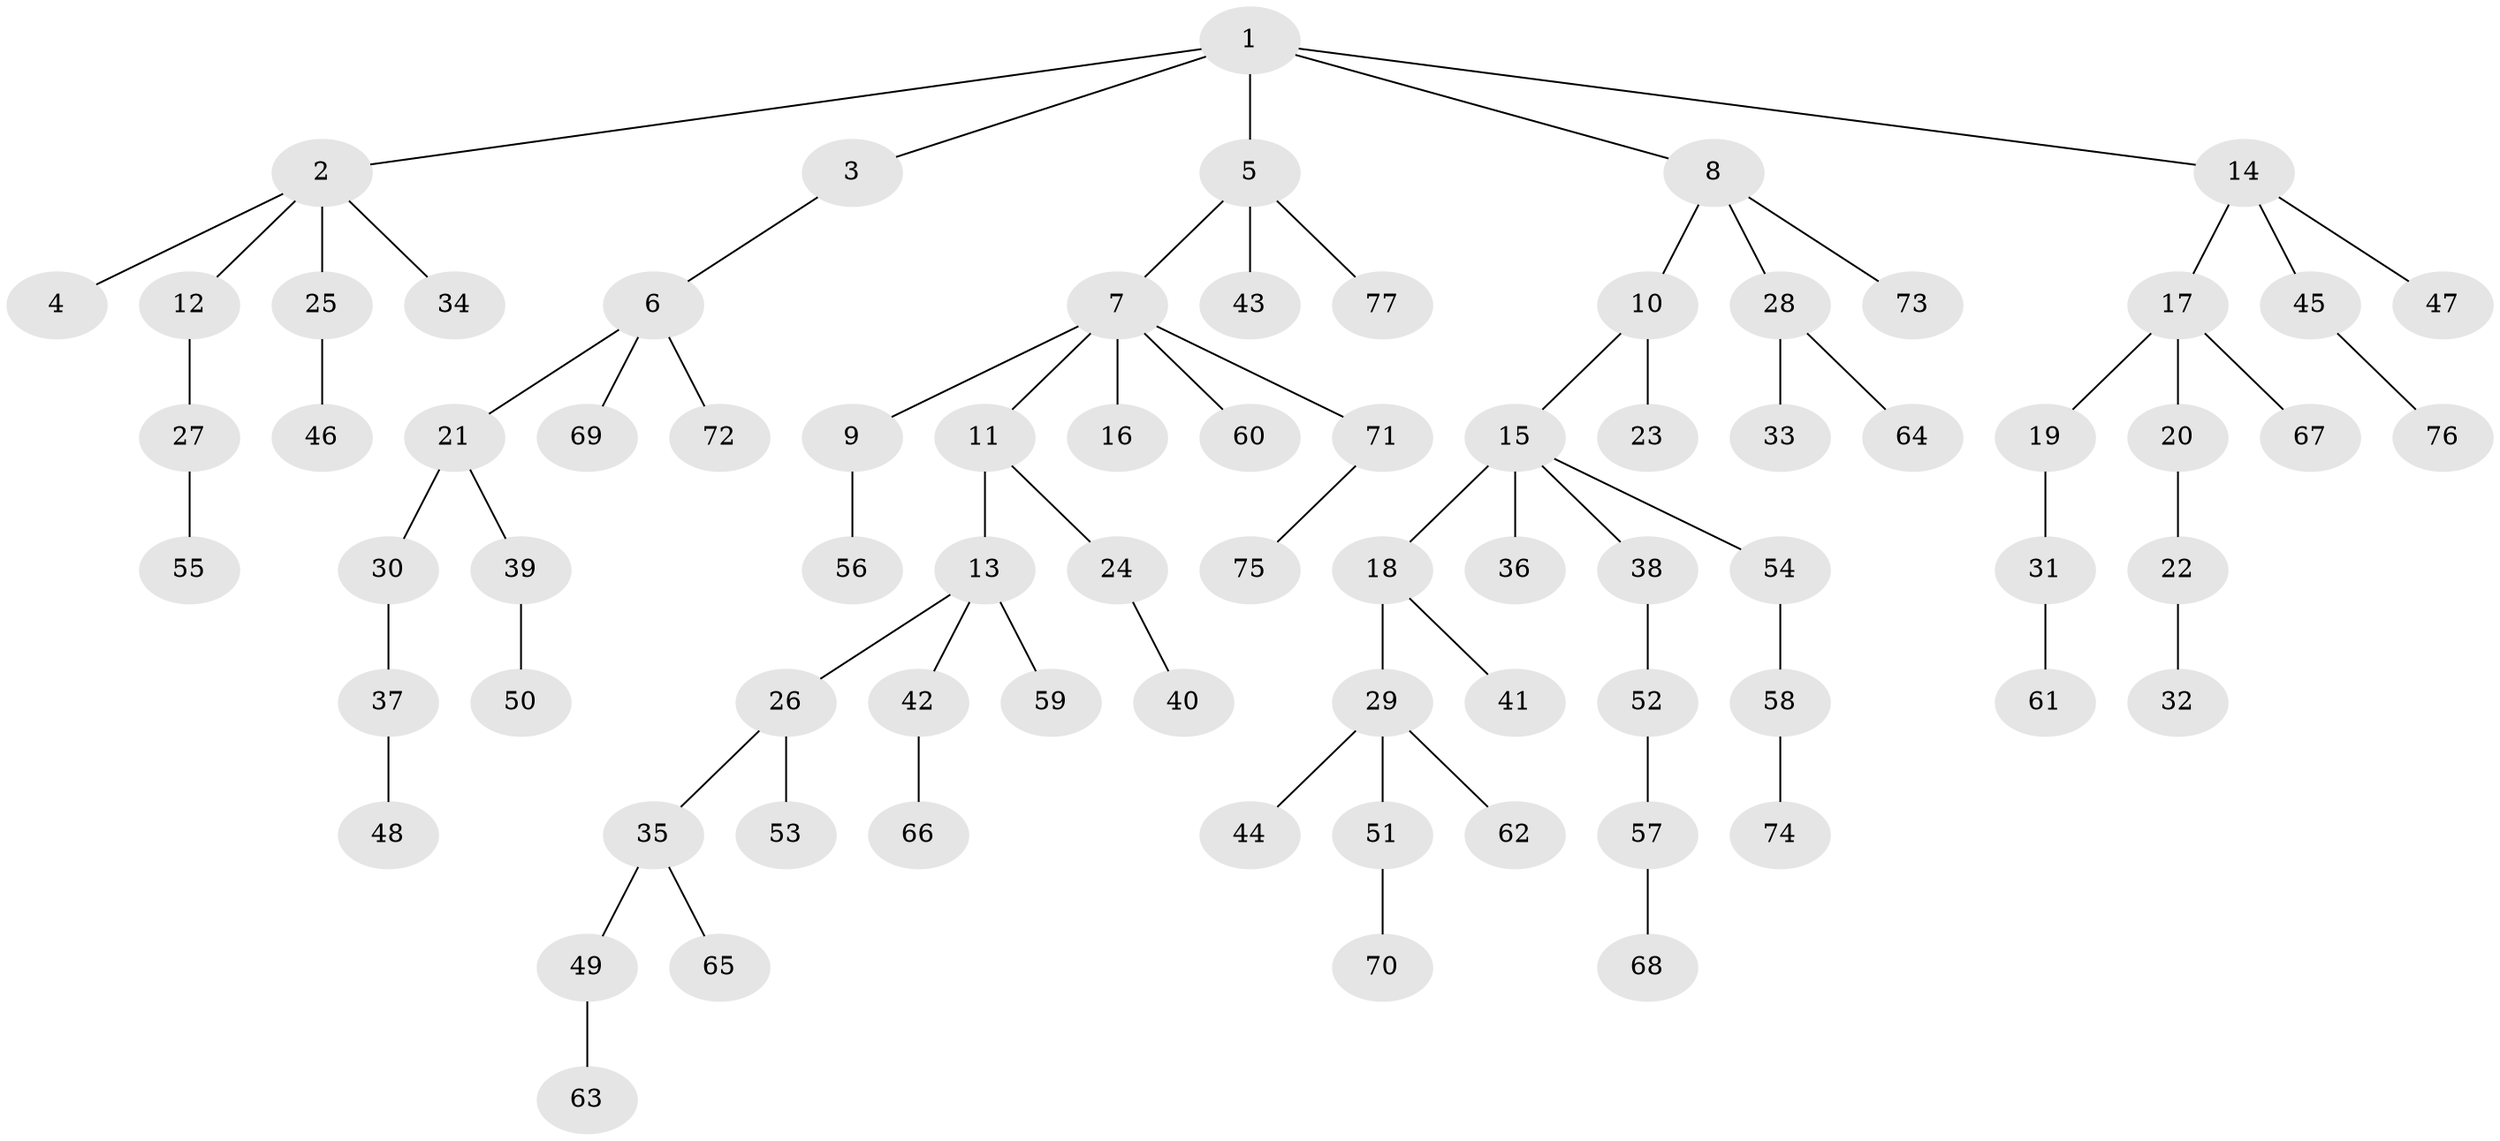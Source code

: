 // coarse degree distribution, {14: 0.03333333333333333, 4: 0.03333333333333333, 1: 0.7333333333333333, 2: 0.06666666666666667, 5: 0.03333333333333333, 3: 0.1}
// Generated by graph-tools (version 1.1) at 2025/19/03/04/25 18:19:04]
// undirected, 77 vertices, 76 edges
graph export_dot {
graph [start="1"]
  node [color=gray90,style=filled];
  1;
  2;
  3;
  4;
  5;
  6;
  7;
  8;
  9;
  10;
  11;
  12;
  13;
  14;
  15;
  16;
  17;
  18;
  19;
  20;
  21;
  22;
  23;
  24;
  25;
  26;
  27;
  28;
  29;
  30;
  31;
  32;
  33;
  34;
  35;
  36;
  37;
  38;
  39;
  40;
  41;
  42;
  43;
  44;
  45;
  46;
  47;
  48;
  49;
  50;
  51;
  52;
  53;
  54;
  55;
  56;
  57;
  58;
  59;
  60;
  61;
  62;
  63;
  64;
  65;
  66;
  67;
  68;
  69;
  70;
  71;
  72;
  73;
  74;
  75;
  76;
  77;
  1 -- 2;
  1 -- 3;
  1 -- 5;
  1 -- 8;
  1 -- 14;
  2 -- 4;
  2 -- 12;
  2 -- 25;
  2 -- 34;
  3 -- 6;
  5 -- 7;
  5 -- 43;
  5 -- 77;
  6 -- 21;
  6 -- 69;
  6 -- 72;
  7 -- 9;
  7 -- 11;
  7 -- 16;
  7 -- 60;
  7 -- 71;
  8 -- 10;
  8 -- 28;
  8 -- 73;
  9 -- 56;
  10 -- 15;
  10 -- 23;
  11 -- 13;
  11 -- 24;
  12 -- 27;
  13 -- 26;
  13 -- 42;
  13 -- 59;
  14 -- 17;
  14 -- 45;
  14 -- 47;
  15 -- 18;
  15 -- 36;
  15 -- 38;
  15 -- 54;
  17 -- 19;
  17 -- 20;
  17 -- 67;
  18 -- 29;
  18 -- 41;
  19 -- 31;
  20 -- 22;
  21 -- 30;
  21 -- 39;
  22 -- 32;
  24 -- 40;
  25 -- 46;
  26 -- 35;
  26 -- 53;
  27 -- 55;
  28 -- 33;
  28 -- 64;
  29 -- 44;
  29 -- 51;
  29 -- 62;
  30 -- 37;
  31 -- 61;
  35 -- 49;
  35 -- 65;
  37 -- 48;
  38 -- 52;
  39 -- 50;
  42 -- 66;
  45 -- 76;
  49 -- 63;
  51 -- 70;
  52 -- 57;
  54 -- 58;
  57 -- 68;
  58 -- 74;
  71 -- 75;
}
